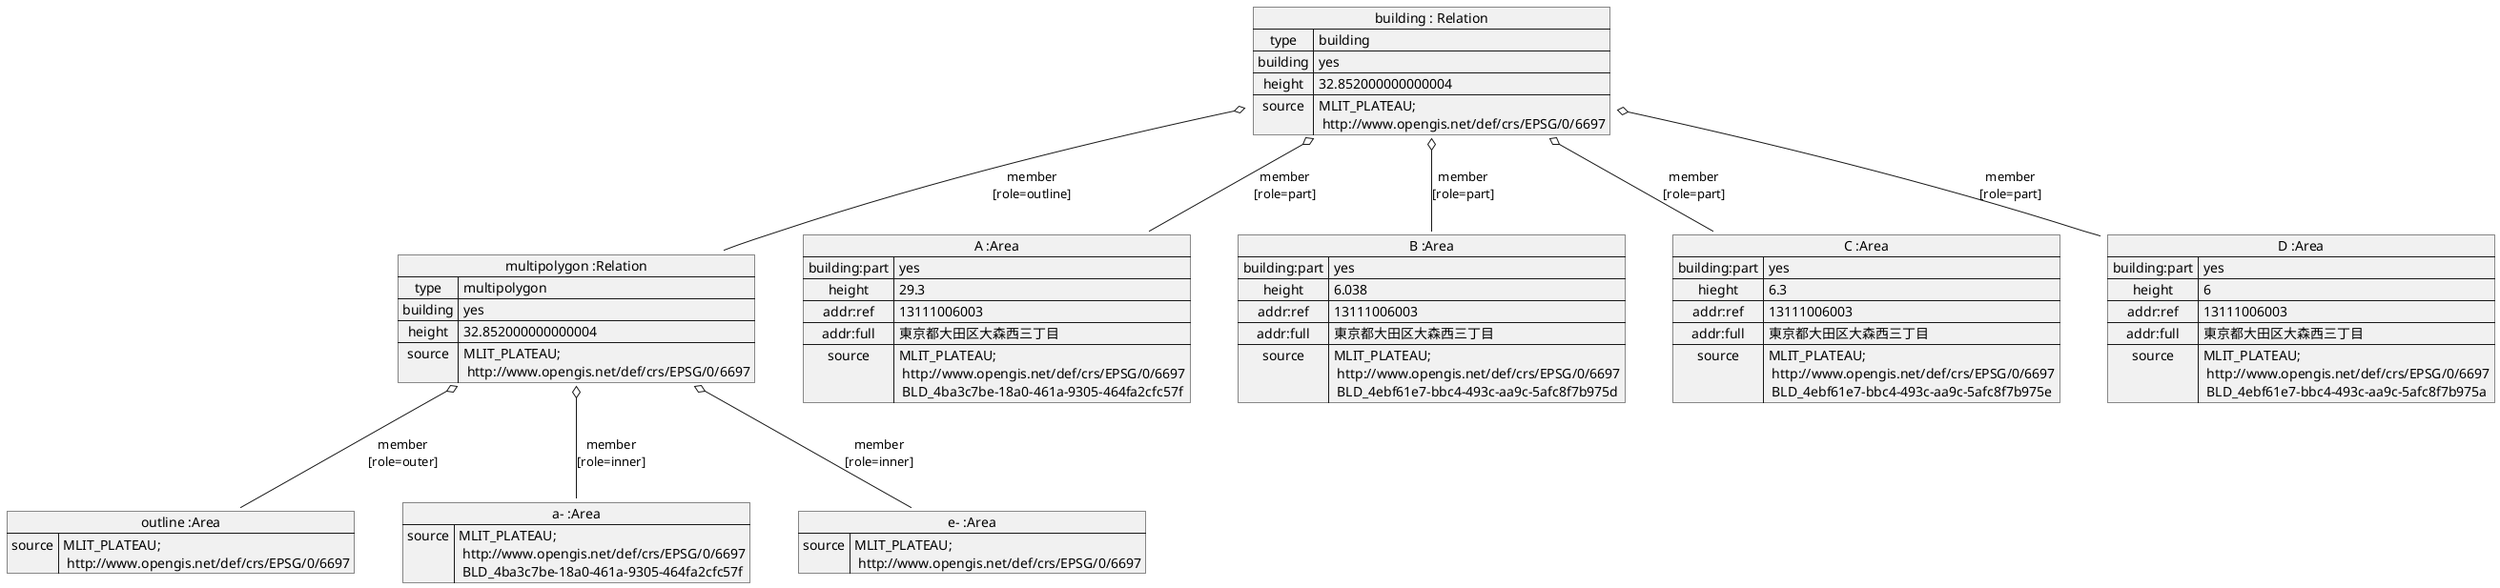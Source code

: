 @startuml
map "building : Relation" as building {
 type => building
 building => yes
 height => 32.852000000000004
 source => MLIT_PLATEAU;\n http://www.opengis.net/def/crs/EPSG/0/6697
}

map "multipolygon :Relation" as multipolygon {
 type => multipolygon
 building => yes
 height => 32.852000000000004
 source => MLIT_PLATEAU;\n http://www.opengis.net/def/crs/EPSG/0/6697
}

map "outline :Area" as outer {
 source => MLIT_PLATEAU;\n http://www.opengis.net/def/crs/EPSG/0/6697
}

map "a- :Area" as a {
 source => MLIT_PLATEAU;\n http://www.opengis.net/def/crs/EPSG/0/6697\n BLD_4ba3c7be-18a0-461a-9305-464fa2cfc57f
}
map "e- :Area" as e {
 source => MLIT_PLATEAU;\n http://www.opengis.net/def/crs/EPSG/0/6697
}

map "A :Area" as A {
 building:part => yes
 height => 29.3
 addr:ref => 13111006003
 addr:full => 東京都大田区大森西三丁目
 source => MLIT_PLATEAU;\n http://www.opengis.net/def/crs/EPSG/0/6697\n BLD_4ba3c7be-18a0-461a-9305-464fa2cfc57f
}
map "B :Area" as B {
 building:part => yes
 height => 6.038
 addr:ref => 13111006003
 addr:full => 東京都大田区大森西三丁目
 source => MLIT_PLATEAU;\n http://www.opengis.net/def/crs/EPSG/0/6697\n BLD_4ebf61e7-bbc4-493c-aa9c-5afc8f7b975d
}

map "C :Area" as C {
 building:part => yes
 hieght => 6.3
 addr:ref => 13111006003
 addr:full => 東京都大田区大森西三丁目
 source => MLIT_PLATEAU;\n http://www.opengis.net/def/crs/EPSG/0/6697\n BLD_4ebf61e7-bbc4-493c-aa9c-5afc8f7b975e
}

map "D :Area" as D {
 building:part => yes
 height => 6
 addr:ref => 13111006003
 addr:full => 東京都大田区大森西三丁目
 source => MLIT_PLATEAU;\n http://www.opengis.net/def/crs/EPSG/0/6697\n BLD_4ebf61e7-bbc4-493c-aa9c-5afc8f7b975a
}

building o-- multipolygon : member\n[role=outline]
building o-- A : member\n[role=part]
building o-- B : member\n[role=part]
building o-- C : member\n[role=part]
building o-- D : member\n[role=part]

multipolygon  o-- outer : member\n[role=outer]
multipolygon  o-- a : member\n[role=inner]
multipolygon  o-- e : member\n[role=inner]
@enduml